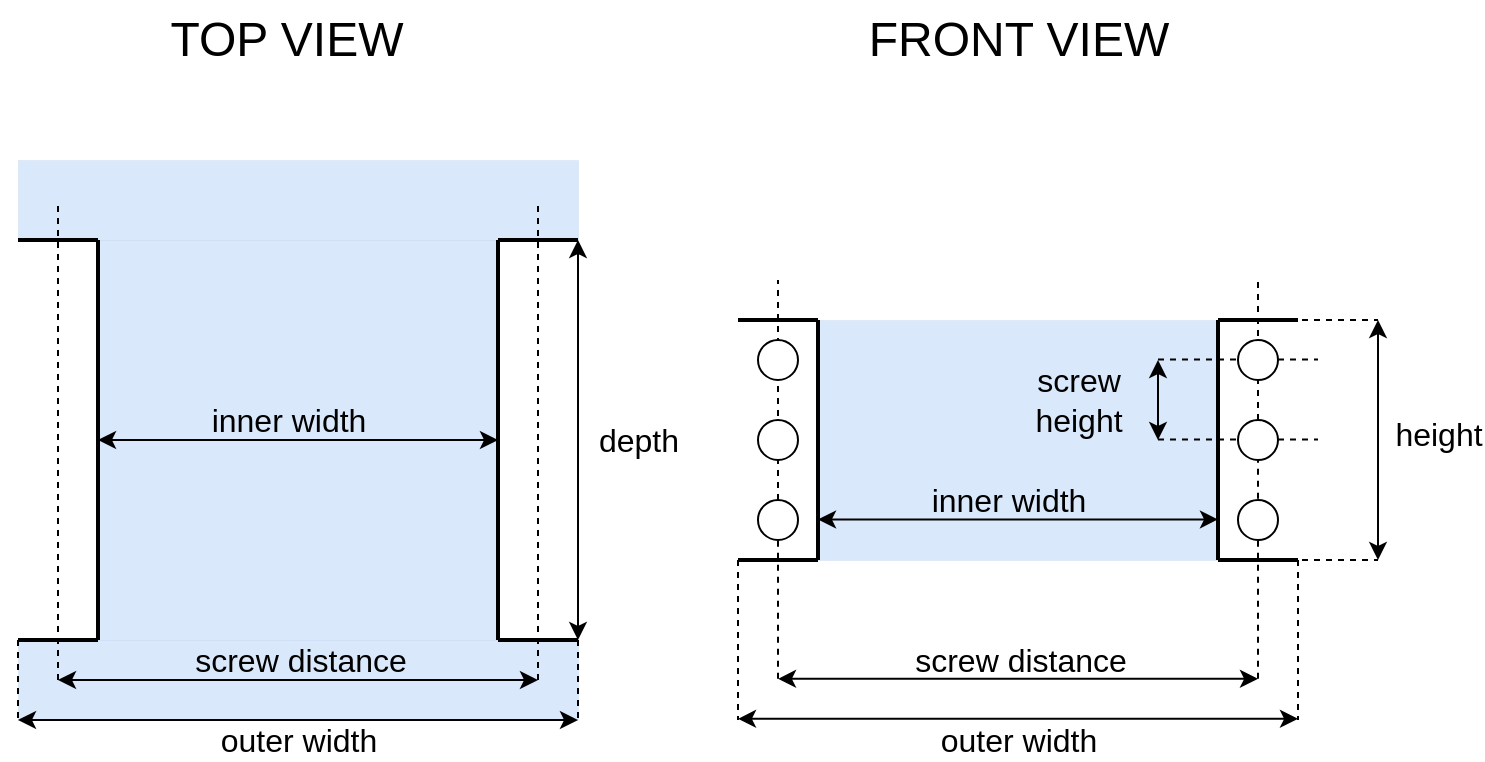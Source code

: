 <mxfile scale="1" border="40">
    <diagram name="Page-1" id="fRiy-pWOeX1Crx3BH6d4">
        <mxGraphModel dx="735" dy="828" grid="1" gridSize="10" guides="1" tooltips="1" connect="1" arrows="1" fold="1" page="1" pageScale="1" pageWidth="827" pageHeight="1169" background="#ffffff" math="1" shadow="0">
            <root>
                <mxCell id="0"/>
                <mxCell id="1" parent="0"/>
                <mxCell id="2T5lbwQD9pMYk0cFuJf9-7" value="" style="rounded=0;whiteSpace=wrap;html=1;strokeWidth=0;fillColor=#dae8fc;strokeColor=#6c8ebf;" parent="1" vertex="1">
                    <mxGeometry x="320" y="400" width="200" height="200" as="geometry"/>
                </mxCell>
                <mxCell id="2T5lbwQD9pMYk0cFuJf9-8" value="" style="rounded=0;whiteSpace=wrap;html=1;strokeWidth=0;fillColor=#dae8fc;strokeColor=#6c8ebf;" parent="1" vertex="1">
                    <mxGeometry x="280" y="600" width="280" height="40" as="geometry"/>
                </mxCell>
                <mxCell id="2T5lbwQD9pMYk0cFuJf9-10" value="" style="rounded=0;whiteSpace=wrap;html=1;strokeWidth=0;fillColor=#dae8fc;strokeColor=#6c8ebf;" parent="1" vertex="1">
                    <mxGeometry x="280" y="360" width="280" height="40" as="geometry"/>
                </mxCell>
                <mxCell id="2T5lbwQD9pMYk0cFuJf9-1" value="" style="endArrow=none;html=1;rounded=0;strokeWidth=2;" parent="1" edge="1">
                    <mxGeometry width="50" height="50" relative="1" as="geometry">
                        <mxPoint x="320" y="600" as="sourcePoint"/>
                        <mxPoint x="320" y="400" as="targetPoint"/>
                    </mxGeometry>
                </mxCell>
                <mxCell id="2T5lbwQD9pMYk0cFuJf9-2" value="" style="endArrow=none;html=1;rounded=0;strokeWidth=2;" parent="1" edge="1">
                    <mxGeometry width="50" height="50" relative="1" as="geometry">
                        <mxPoint x="520" y="600" as="sourcePoint"/>
                        <mxPoint x="520" y="400" as="targetPoint"/>
                    </mxGeometry>
                </mxCell>
                <mxCell id="2T5lbwQD9pMYk0cFuJf9-3" value="" style="endArrow=none;html=1;rounded=0;strokeWidth=2;" parent="1" edge="1">
                    <mxGeometry width="50" height="50" relative="1" as="geometry">
                        <mxPoint x="280" y="600" as="sourcePoint"/>
                        <mxPoint x="320" y="600" as="targetPoint"/>
                    </mxGeometry>
                </mxCell>
                <mxCell id="2T5lbwQD9pMYk0cFuJf9-4" value="" style="endArrow=none;html=1;rounded=0;strokeWidth=2;" parent="1" edge="1">
                    <mxGeometry width="50" height="50" relative="1" as="geometry">
                        <mxPoint x="520" y="600" as="sourcePoint"/>
                        <mxPoint x="560" y="600" as="targetPoint"/>
                    </mxGeometry>
                </mxCell>
                <mxCell id="2T5lbwQD9pMYk0cFuJf9-5" value="" style="endArrow=none;html=1;rounded=0;strokeWidth=2;" parent="1" edge="1">
                    <mxGeometry width="50" height="50" relative="1" as="geometry">
                        <mxPoint x="280" y="400" as="sourcePoint"/>
                        <mxPoint x="320" y="400" as="targetPoint"/>
                    </mxGeometry>
                </mxCell>
                <mxCell id="2T5lbwQD9pMYk0cFuJf9-6" value="" style="endArrow=none;html=1;rounded=0;strokeWidth=2;" parent="1" edge="1">
                    <mxGeometry width="50" height="50" relative="1" as="geometry">
                        <mxPoint x="520" y="400" as="sourcePoint"/>
                        <mxPoint x="560" y="400" as="targetPoint"/>
                    </mxGeometry>
                </mxCell>
                <mxCell id="2T5lbwQD9pMYk0cFuJf9-11" value="" style="endArrow=none;dashed=1;html=1;rounded=0;" parent="1" edge="1">
                    <mxGeometry width="50" height="50" relative="1" as="geometry">
                        <mxPoint x="300" y="620" as="sourcePoint"/>
                        <mxPoint x="300" y="380" as="targetPoint"/>
                    </mxGeometry>
                </mxCell>
                <mxCell id="2T5lbwQD9pMYk0cFuJf9-12" value="" style="endArrow=none;dashed=1;html=1;rounded=0;" parent="1" edge="1">
                    <mxGeometry width="50" height="50" relative="1" as="geometry">
                        <mxPoint x="540" y="620" as="sourcePoint"/>
                        <mxPoint x="540" y="380" as="targetPoint"/>
                    </mxGeometry>
                </mxCell>
                <mxCell id="2T5lbwQD9pMYk0cFuJf9-13" value="" style="endArrow=classic;startArrow=classic;html=1;rounded=0;exitX=0;exitY=0.5;exitDx=0;exitDy=0;entryX=1;entryY=0.5;entryDx=0;entryDy=0;" parent="1" source="2T5lbwQD9pMYk0cFuJf9-7" target="2T5lbwQD9pMYk0cFuJf9-7" edge="1">
                    <mxGeometry width="50" height="50" relative="1" as="geometry">
                        <mxPoint x="390" y="560" as="sourcePoint"/>
                        <mxPoint x="440" y="510" as="targetPoint"/>
                    </mxGeometry>
                </mxCell>
                <mxCell id="2T5lbwQD9pMYk0cFuJf9-14" value="inner width" style="edgeLabel;html=1;align=center;verticalAlign=middle;resizable=0;points=[];labelBackgroundColor=none;fontSize=16;" parent="2T5lbwQD9pMYk0cFuJf9-13" connectable="0" vertex="1">
                    <mxGeometry x="0.193" y="1" relative="1" as="geometry">
                        <mxPoint x="-25" y="-9" as="offset"/>
                    </mxGeometry>
                </mxCell>
                <mxCell id="2T5lbwQD9pMYk0cFuJf9-15" value="" style="endArrow=classic;startArrow=classic;html=1;rounded=0;exitX=0.25;exitY=1;exitDx=0;exitDy=0;entryX=0.25;entryY=0;entryDx=0;entryDy=0;" parent="1" edge="1">
                    <mxGeometry width="50" height="50" relative="1" as="geometry">
                        <mxPoint x="560" y="600" as="sourcePoint"/>
                        <mxPoint x="560" y="400" as="targetPoint"/>
                    </mxGeometry>
                </mxCell>
                <mxCell id="2T5lbwQD9pMYk0cFuJf9-16" value="depth" style="edgeLabel;html=1;align=center;verticalAlign=middle;resizable=0;points=[];fontSize=16;" parent="2T5lbwQD9pMYk0cFuJf9-15" connectable="0" vertex="1">
                    <mxGeometry x="-0.09" relative="1" as="geometry">
                        <mxPoint x="30" y="-9" as="offset"/>
                    </mxGeometry>
                </mxCell>
                <mxCell id="2T5lbwQD9pMYk0cFuJf9-17" value="" style="endArrow=classic;startArrow=classic;html=1;rounded=0;" parent="1" edge="1">
                    <mxGeometry width="50" height="50" relative="1" as="geometry">
                        <mxPoint x="300" y="620" as="sourcePoint"/>
                        <mxPoint x="540" y="620" as="targetPoint"/>
                    </mxGeometry>
                </mxCell>
                <mxCell id="2T5lbwQD9pMYk0cFuJf9-18" value="screw distance" style="edgeLabel;html=1;align=center;verticalAlign=middle;resizable=0;points=[];labelBackgroundColor=none;fontSize=16;" parent="2T5lbwQD9pMYk0cFuJf9-17" connectable="0" vertex="1">
                    <mxGeometry x="-0.006" relative="1" as="geometry">
                        <mxPoint x="1" y="-10" as="offset"/>
                    </mxGeometry>
                </mxCell>
                <mxCell id="2T5lbwQD9pMYk0cFuJf9-19" value="" style="endArrow=classic;startArrow=classic;html=1;rounded=0;" parent="1" edge="1">
                    <mxGeometry width="50" height="50" relative="1" as="geometry">
                        <mxPoint x="280" y="640" as="sourcePoint"/>
                        <mxPoint x="560" y="640" as="targetPoint"/>
                    </mxGeometry>
                </mxCell>
                <mxCell id="2T5lbwQD9pMYk0cFuJf9-20" value="outer width" style="edgeLabel;html=1;align=center;verticalAlign=middle;resizable=0;points=[];fontSize=16;" parent="2T5lbwQD9pMYk0cFuJf9-19" connectable="0" vertex="1">
                    <mxGeometry x="0.158" relative="1" as="geometry">
                        <mxPoint x="-22" y="10" as="offset"/>
                    </mxGeometry>
                </mxCell>
                <mxCell id="2T5lbwQD9pMYk0cFuJf9-21" value="TOP VIEW" style="text;html=1;align=center;verticalAlign=middle;resizable=0;points=[];autosize=1;strokeColor=none;fillColor=none;fontSize=24;" parent="1" vertex="1">
                    <mxGeometry x="344" y="280" width="140" height="40" as="geometry"/>
                </mxCell>
                <mxCell id="2T5lbwQD9pMYk0cFuJf9-22" value="FRONT VIEW" style="text;html=1;align=center;verticalAlign=middle;resizable=0;points=[];autosize=1;strokeColor=none;fillColor=none;fontSize=24;" parent="1" vertex="1">
                    <mxGeometry x="695" y="280" width="170" height="40" as="geometry"/>
                </mxCell>
                <mxCell id="2T5lbwQD9pMYk0cFuJf9-23" value="" style="rounded=0;whiteSpace=wrap;html=1;strokeWidth=0;fillColor=#dae8fc;strokeColor=#6c8ebf;" parent="1" vertex="1">
                    <mxGeometry x="680" y="440" width="200" height="120" as="geometry"/>
                </mxCell>
                <mxCell id="2T5lbwQD9pMYk0cFuJf9-26" value="" style="endArrow=none;html=1;rounded=0;strokeWidth=2;" parent="1" edge="1">
                    <mxGeometry width="50" height="50" relative="1" as="geometry">
                        <mxPoint x="680" y="560" as="sourcePoint"/>
                        <mxPoint x="680" y="440" as="targetPoint"/>
                    </mxGeometry>
                </mxCell>
                <mxCell id="2T5lbwQD9pMYk0cFuJf9-28" value="" style="endArrow=none;html=1;rounded=0;strokeWidth=2;" parent="1" edge="1">
                    <mxGeometry width="50" height="50" relative="1" as="geometry">
                        <mxPoint x="640" y="560" as="sourcePoint"/>
                        <mxPoint x="680" y="560" as="targetPoint"/>
                    </mxGeometry>
                </mxCell>
                <mxCell id="2T5lbwQD9pMYk0cFuJf9-29" value="" style="endArrow=none;html=1;rounded=0;strokeWidth=2;" parent="1" edge="1">
                    <mxGeometry width="50" height="50" relative="1" as="geometry">
                        <mxPoint x="880" y="560" as="sourcePoint"/>
                        <mxPoint x="920" y="560" as="targetPoint"/>
                    </mxGeometry>
                </mxCell>
                <mxCell id="2T5lbwQD9pMYk0cFuJf9-30" value="" style="endArrow=none;html=1;rounded=0;strokeWidth=2;" parent="1" edge="1">
                    <mxGeometry width="50" height="50" relative="1" as="geometry">
                        <mxPoint x="640" y="440" as="sourcePoint"/>
                        <mxPoint x="680" y="440" as="targetPoint"/>
                    </mxGeometry>
                </mxCell>
                <mxCell id="2T5lbwQD9pMYk0cFuJf9-31" value="" style="endArrow=none;html=1;rounded=0;strokeWidth=2;" parent="1" edge="1">
                    <mxGeometry width="50" height="50" relative="1" as="geometry">
                        <mxPoint x="880" y="440" as="sourcePoint"/>
                        <mxPoint x="920" y="440" as="targetPoint"/>
                    </mxGeometry>
                </mxCell>
                <mxCell id="2T5lbwQD9pMYk0cFuJf9-32" value="" style="endArrow=none;dashed=1;html=1;rounded=0;" parent="1" source="2T5lbwQD9pMYk0cFuJf9-49" edge="1">
                    <mxGeometry width="50" height="50" relative="1" as="geometry">
                        <mxPoint x="660" y="619.43" as="sourcePoint"/>
                        <mxPoint x="660" y="420" as="targetPoint"/>
                    </mxGeometry>
                </mxCell>
                <mxCell id="2T5lbwQD9pMYk0cFuJf9-33" value="" style="endArrow=none;dashed=1;html=1;rounded=0;" parent="1" source="2T5lbwQD9pMYk0cFuJf9-43" edge="1">
                    <mxGeometry width="50" height="50" relative="1" as="geometry">
                        <mxPoint x="900" y="619.43" as="sourcePoint"/>
                        <mxPoint x="900" y="420" as="targetPoint"/>
                    </mxGeometry>
                </mxCell>
                <mxCell id="2T5lbwQD9pMYk0cFuJf9-34" value="" style="endArrow=classic;startArrow=classic;html=1;rounded=0;exitX=0;exitY=0.5;exitDx=0;exitDy=0;entryX=1;entryY=0.5;entryDx=0;entryDy=0;" parent="1" edge="1">
                    <mxGeometry width="50" height="50" relative="1" as="geometry">
                        <mxPoint x="680" y="539.71" as="sourcePoint"/>
                        <mxPoint x="880" y="539.71" as="targetPoint"/>
                    </mxGeometry>
                </mxCell>
                <mxCell id="2T5lbwQD9pMYk0cFuJf9-35" value="inner width" style="edgeLabel;html=1;align=center;verticalAlign=middle;resizable=0;points=[];labelBackgroundColor=none;fontSize=16;" parent="2T5lbwQD9pMYk0cFuJf9-34" connectable="0" vertex="1">
                    <mxGeometry x="0.193" y="1" relative="1" as="geometry">
                        <mxPoint x="-25" y="-9" as="offset"/>
                    </mxGeometry>
                </mxCell>
                <mxCell id="2T5lbwQD9pMYk0cFuJf9-36" value="" style="endArrow=classic;startArrow=classic;html=1;rounded=0;" parent="1" edge="1">
                    <mxGeometry width="50" height="50" relative="1" as="geometry">
                        <mxPoint x="960" y="560" as="sourcePoint"/>
                        <mxPoint x="960" y="440" as="targetPoint"/>
                    </mxGeometry>
                </mxCell>
                <mxCell id="2T5lbwQD9pMYk0cFuJf9-37" value="height" style="edgeLabel;html=1;align=center;verticalAlign=middle;resizable=0;points=[];fontSize=16;" parent="2T5lbwQD9pMYk0cFuJf9-36" connectable="0" vertex="1">
                    <mxGeometry x="-0.09" relative="1" as="geometry">
                        <mxPoint x="30" y="-9" as="offset"/>
                    </mxGeometry>
                </mxCell>
                <mxCell id="2T5lbwQD9pMYk0cFuJf9-38" value="" style="endArrow=classic;startArrow=classic;html=1;rounded=0;" parent="1" edge="1">
                    <mxGeometry width="50" height="50" relative="1" as="geometry">
                        <mxPoint x="660" y="619.43" as="sourcePoint"/>
                        <mxPoint x="900" y="619.43" as="targetPoint"/>
                    </mxGeometry>
                </mxCell>
                <mxCell id="2T5lbwQD9pMYk0cFuJf9-39" value="screw distance" style="edgeLabel;html=1;align=center;verticalAlign=middle;resizable=0;points=[];labelBackgroundColor=none;fontSize=16;" parent="2T5lbwQD9pMYk0cFuJf9-38" connectable="0" vertex="1">
                    <mxGeometry x="-0.006" relative="1" as="geometry">
                        <mxPoint x="1" y="-10" as="offset"/>
                    </mxGeometry>
                </mxCell>
                <mxCell id="2T5lbwQD9pMYk0cFuJf9-40" value="" style="endArrow=classic;startArrow=classic;html=1;rounded=0;" parent="1" edge="1">
                    <mxGeometry width="50" height="50" relative="1" as="geometry">
                        <mxPoint x="640" y="639.43" as="sourcePoint"/>
                        <mxPoint x="920" y="639.43" as="targetPoint"/>
                    </mxGeometry>
                </mxCell>
                <mxCell id="2T5lbwQD9pMYk0cFuJf9-41" value="outer width" style="edgeLabel;html=1;align=center;verticalAlign=middle;resizable=0;points=[];fontSize=16;" parent="2T5lbwQD9pMYk0cFuJf9-40" connectable="0" vertex="1">
                    <mxGeometry x="0.158" relative="1" as="geometry">
                        <mxPoint x="-22" y="10" as="offset"/>
                    </mxGeometry>
                </mxCell>
                <mxCell id="2T5lbwQD9pMYk0cFuJf9-42" value="" style="endArrow=none;html=1;rounded=0;strokeWidth=2;" parent="1" edge="1">
                    <mxGeometry width="50" height="50" relative="1" as="geometry">
                        <mxPoint x="880" y="560" as="sourcePoint"/>
                        <mxPoint x="880" y="440" as="targetPoint"/>
                    </mxGeometry>
                </mxCell>
                <mxCell id="2T5lbwQD9pMYk0cFuJf9-44" value="" style="endArrow=none;dashed=1;html=1;rounded=0;" parent="1" target="2T5lbwQD9pMYk0cFuJf9-43" edge="1">
                    <mxGeometry width="50" height="50" relative="1" as="geometry">
                        <mxPoint x="900" y="619.43" as="sourcePoint"/>
                        <mxPoint x="900" y="379.43" as="targetPoint"/>
                    </mxGeometry>
                </mxCell>
                <mxCell id="2T5lbwQD9pMYk0cFuJf9-45" value="" style="ellipse;whiteSpace=wrap;html=1;aspect=fixed;" parent="1" vertex="1">
                    <mxGeometry x="890" y="530" width="20" height="20" as="geometry"/>
                </mxCell>
                <mxCell id="2T5lbwQD9pMYk0cFuJf9-47" value="" style="ellipse;whiteSpace=wrap;html=1;aspect=fixed;" parent="1" vertex="1">
                    <mxGeometry x="650" y="490" width="20" height="20" as="geometry"/>
                </mxCell>
                <mxCell id="2T5lbwQD9pMYk0cFuJf9-48" value="" style="ellipse;whiteSpace=wrap;html=1;aspect=fixed;" parent="1" vertex="1">
                    <mxGeometry x="650" y="450" width="20" height="20" as="geometry"/>
                </mxCell>
                <mxCell id="2T5lbwQD9pMYk0cFuJf9-50" value="" style="endArrow=none;dashed=1;html=1;rounded=0;" parent="1" target="2T5lbwQD9pMYk0cFuJf9-49" edge="1">
                    <mxGeometry width="50" height="50" relative="1" as="geometry">
                        <mxPoint x="660" y="619.43" as="sourcePoint"/>
                        <mxPoint x="660" y="379.43" as="targetPoint"/>
                    </mxGeometry>
                </mxCell>
                <mxCell id="2T5lbwQD9pMYk0cFuJf9-49" value="" style="ellipse;whiteSpace=wrap;html=1;aspect=fixed;" parent="1" vertex="1">
                    <mxGeometry x="650" y="530" width="20" height="20" as="geometry"/>
                </mxCell>
                <mxCell id="2T5lbwQD9pMYk0cFuJf9-51" value="" style="endArrow=classic;startArrow=classic;html=1;rounded=0;" parent="1" edge="1">
                    <mxGeometry width="50" height="50" relative="1" as="geometry">
                        <mxPoint x="850" y="500" as="sourcePoint"/>
                        <mxPoint x="850" y="460" as="targetPoint"/>
                    </mxGeometry>
                </mxCell>
                <mxCell id="2T5lbwQD9pMYk0cFuJf9-52" value="screw&lt;div&gt;height&lt;/div&gt;" style="edgeLabel;html=1;align=center;verticalAlign=middle;resizable=0;points=[];fontSize=16;labelBackgroundColor=none;" parent="2T5lbwQD9pMYk0cFuJf9-51" connectable="0" vertex="1">
                    <mxGeometry x="-0.09" relative="1" as="geometry">
                        <mxPoint x="-40" y="-2" as="offset"/>
                    </mxGeometry>
                </mxCell>
                <mxCell id="2T5lbwQD9pMYk0cFuJf9-53" value="" style="endArrow=none;dashed=1;html=1;rounded=0;" parent="1" edge="1">
                    <mxGeometry width="50" height="50" relative="1" as="geometry">
                        <mxPoint x="850" y="459.71" as="sourcePoint"/>
                        <mxPoint x="930" y="459.71" as="targetPoint"/>
                    </mxGeometry>
                </mxCell>
                <mxCell id="2T5lbwQD9pMYk0cFuJf9-54" value="" style="endArrow=none;dashed=1;html=1;rounded=0;" parent="1" edge="1">
                    <mxGeometry width="50" height="50" relative="1" as="geometry">
                        <mxPoint x="850" y="499.71" as="sourcePoint"/>
                        <mxPoint x="930" y="499.71" as="targetPoint"/>
                    </mxGeometry>
                </mxCell>
                <mxCell id="2T5lbwQD9pMYk0cFuJf9-43" value="" style="ellipse;whiteSpace=wrap;html=1;aspect=fixed;" parent="1" vertex="1">
                    <mxGeometry x="890" y="490" width="20" height="20" as="geometry"/>
                </mxCell>
                <mxCell id="2T5lbwQD9pMYk0cFuJf9-46" value="" style="ellipse;whiteSpace=wrap;html=1;aspect=fixed;" parent="1" vertex="1">
                    <mxGeometry x="890" y="450" width="20" height="20" as="geometry"/>
                </mxCell>
                <mxCell id="2T5lbwQD9pMYk0cFuJf9-55" value="" style="endArrow=none;dashed=1;html=1;rounded=0;" parent="1" edge="1">
                    <mxGeometry width="50" height="50" relative="1" as="geometry">
                        <mxPoint x="880" y="440" as="sourcePoint"/>
                        <mxPoint x="960" y="440" as="targetPoint"/>
                    </mxGeometry>
                </mxCell>
                <mxCell id="2T5lbwQD9pMYk0cFuJf9-56" value="" style="endArrow=none;dashed=1;html=1;rounded=0;" parent="1" edge="1">
                    <mxGeometry width="50" height="50" relative="1" as="geometry">
                        <mxPoint x="880" y="560" as="sourcePoint"/>
                        <mxPoint x="960" y="560" as="targetPoint"/>
                    </mxGeometry>
                </mxCell>
                <mxCell id="2T5lbwQD9pMYk0cFuJf9-57" value="" style="endArrow=none;dashed=1;html=1;rounded=0;" parent="1" edge="1">
                    <mxGeometry width="50" height="50" relative="1" as="geometry">
                        <mxPoint x="920" y="560" as="sourcePoint"/>
                        <mxPoint x="920" y="640" as="targetPoint"/>
                    </mxGeometry>
                </mxCell>
                <mxCell id="2T5lbwQD9pMYk0cFuJf9-58" value="" style="endArrow=none;dashed=1;html=1;rounded=0;" parent="1" edge="1">
                    <mxGeometry width="50" height="50" relative="1" as="geometry">
                        <mxPoint x="640" y="560" as="sourcePoint"/>
                        <mxPoint x="640" y="640" as="targetPoint"/>
                    </mxGeometry>
                </mxCell>
                <mxCell id="2T5lbwQD9pMYk0cFuJf9-59" value="" style="endArrow=none;dashed=1;html=1;rounded=0;" parent="1" edge="1">
                    <mxGeometry width="50" height="50" relative="1" as="geometry">
                        <mxPoint x="560" y="600" as="sourcePoint"/>
                        <mxPoint x="560" y="640" as="targetPoint"/>
                    </mxGeometry>
                </mxCell>
                <mxCell id="2T5lbwQD9pMYk0cFuJf9-60" value="" style="endArrow=none;dashed=1;html=1;rounded=0;" parent="1" edge="1">
                    <mxGeometry width="50" height="50" relative="1" as="geometry">
                        <mxPoint x="280" y="600" as="sourcePoint"/>
                        <mxPoint x="280" y="640" as="targetPoint"/>
                    </mxGeometry>
                </mxCell>
            </root>
        </mxGraphModel>
    </diagram>
</mxfile>